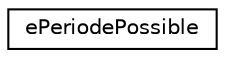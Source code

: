 digraph "Graphical Class Hierarchy"
{
 // LATEX_PDF_SIZE
  edge [fontname="Helvetica",fontsize="10",labelfontname="Helvetica",labelfontsize="10"];
  node [fontname="Helvetica",fontsize="10",shape=record];
  rankdir="LR";
  Node0 [label="ePeriodePossible",height=0.2,width=0.4,color="black", fillcolor="white", style="filled",URL="$structe_periode_possible.html",tooltip="structure of all periode possible"];
}
